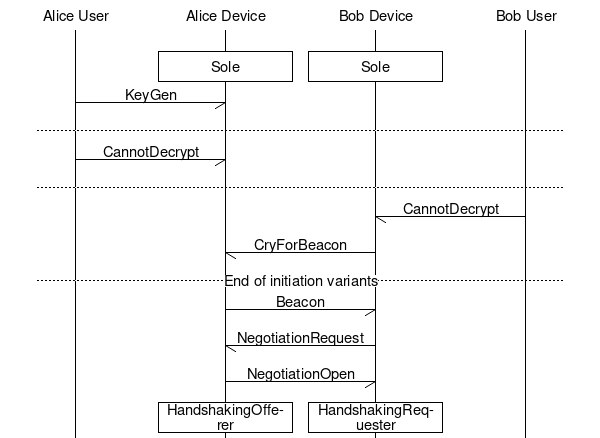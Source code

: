 msc {

  # The entities
  ua [label="Alice
User"], a [label="Alice
Device"], b [label="Bob
Device"], ub [label="Bob
User"];

  # Small gap before the boxes
  |||;

  a box a [label="Sole"],
  b box b [label="Sole"];
  ua -> a [label="KeyGen"];
  ---;
  ua -> a [label="CannotDecrypt"];
  ---;
  ub -> b [label="CannotDecrypt"];
  b -> a  [label="CryForBeacon"];
  --- [label="End of initiation variants"];
  a -> b  [label="Beacon"];
  b -> a  [label="NegotiationRequest"];
  a -> b  [label="NegotiationOpen"];
  a box a [label="HandshakingOfferer"],
  b box b [label="HandshakingRequester"];
}

